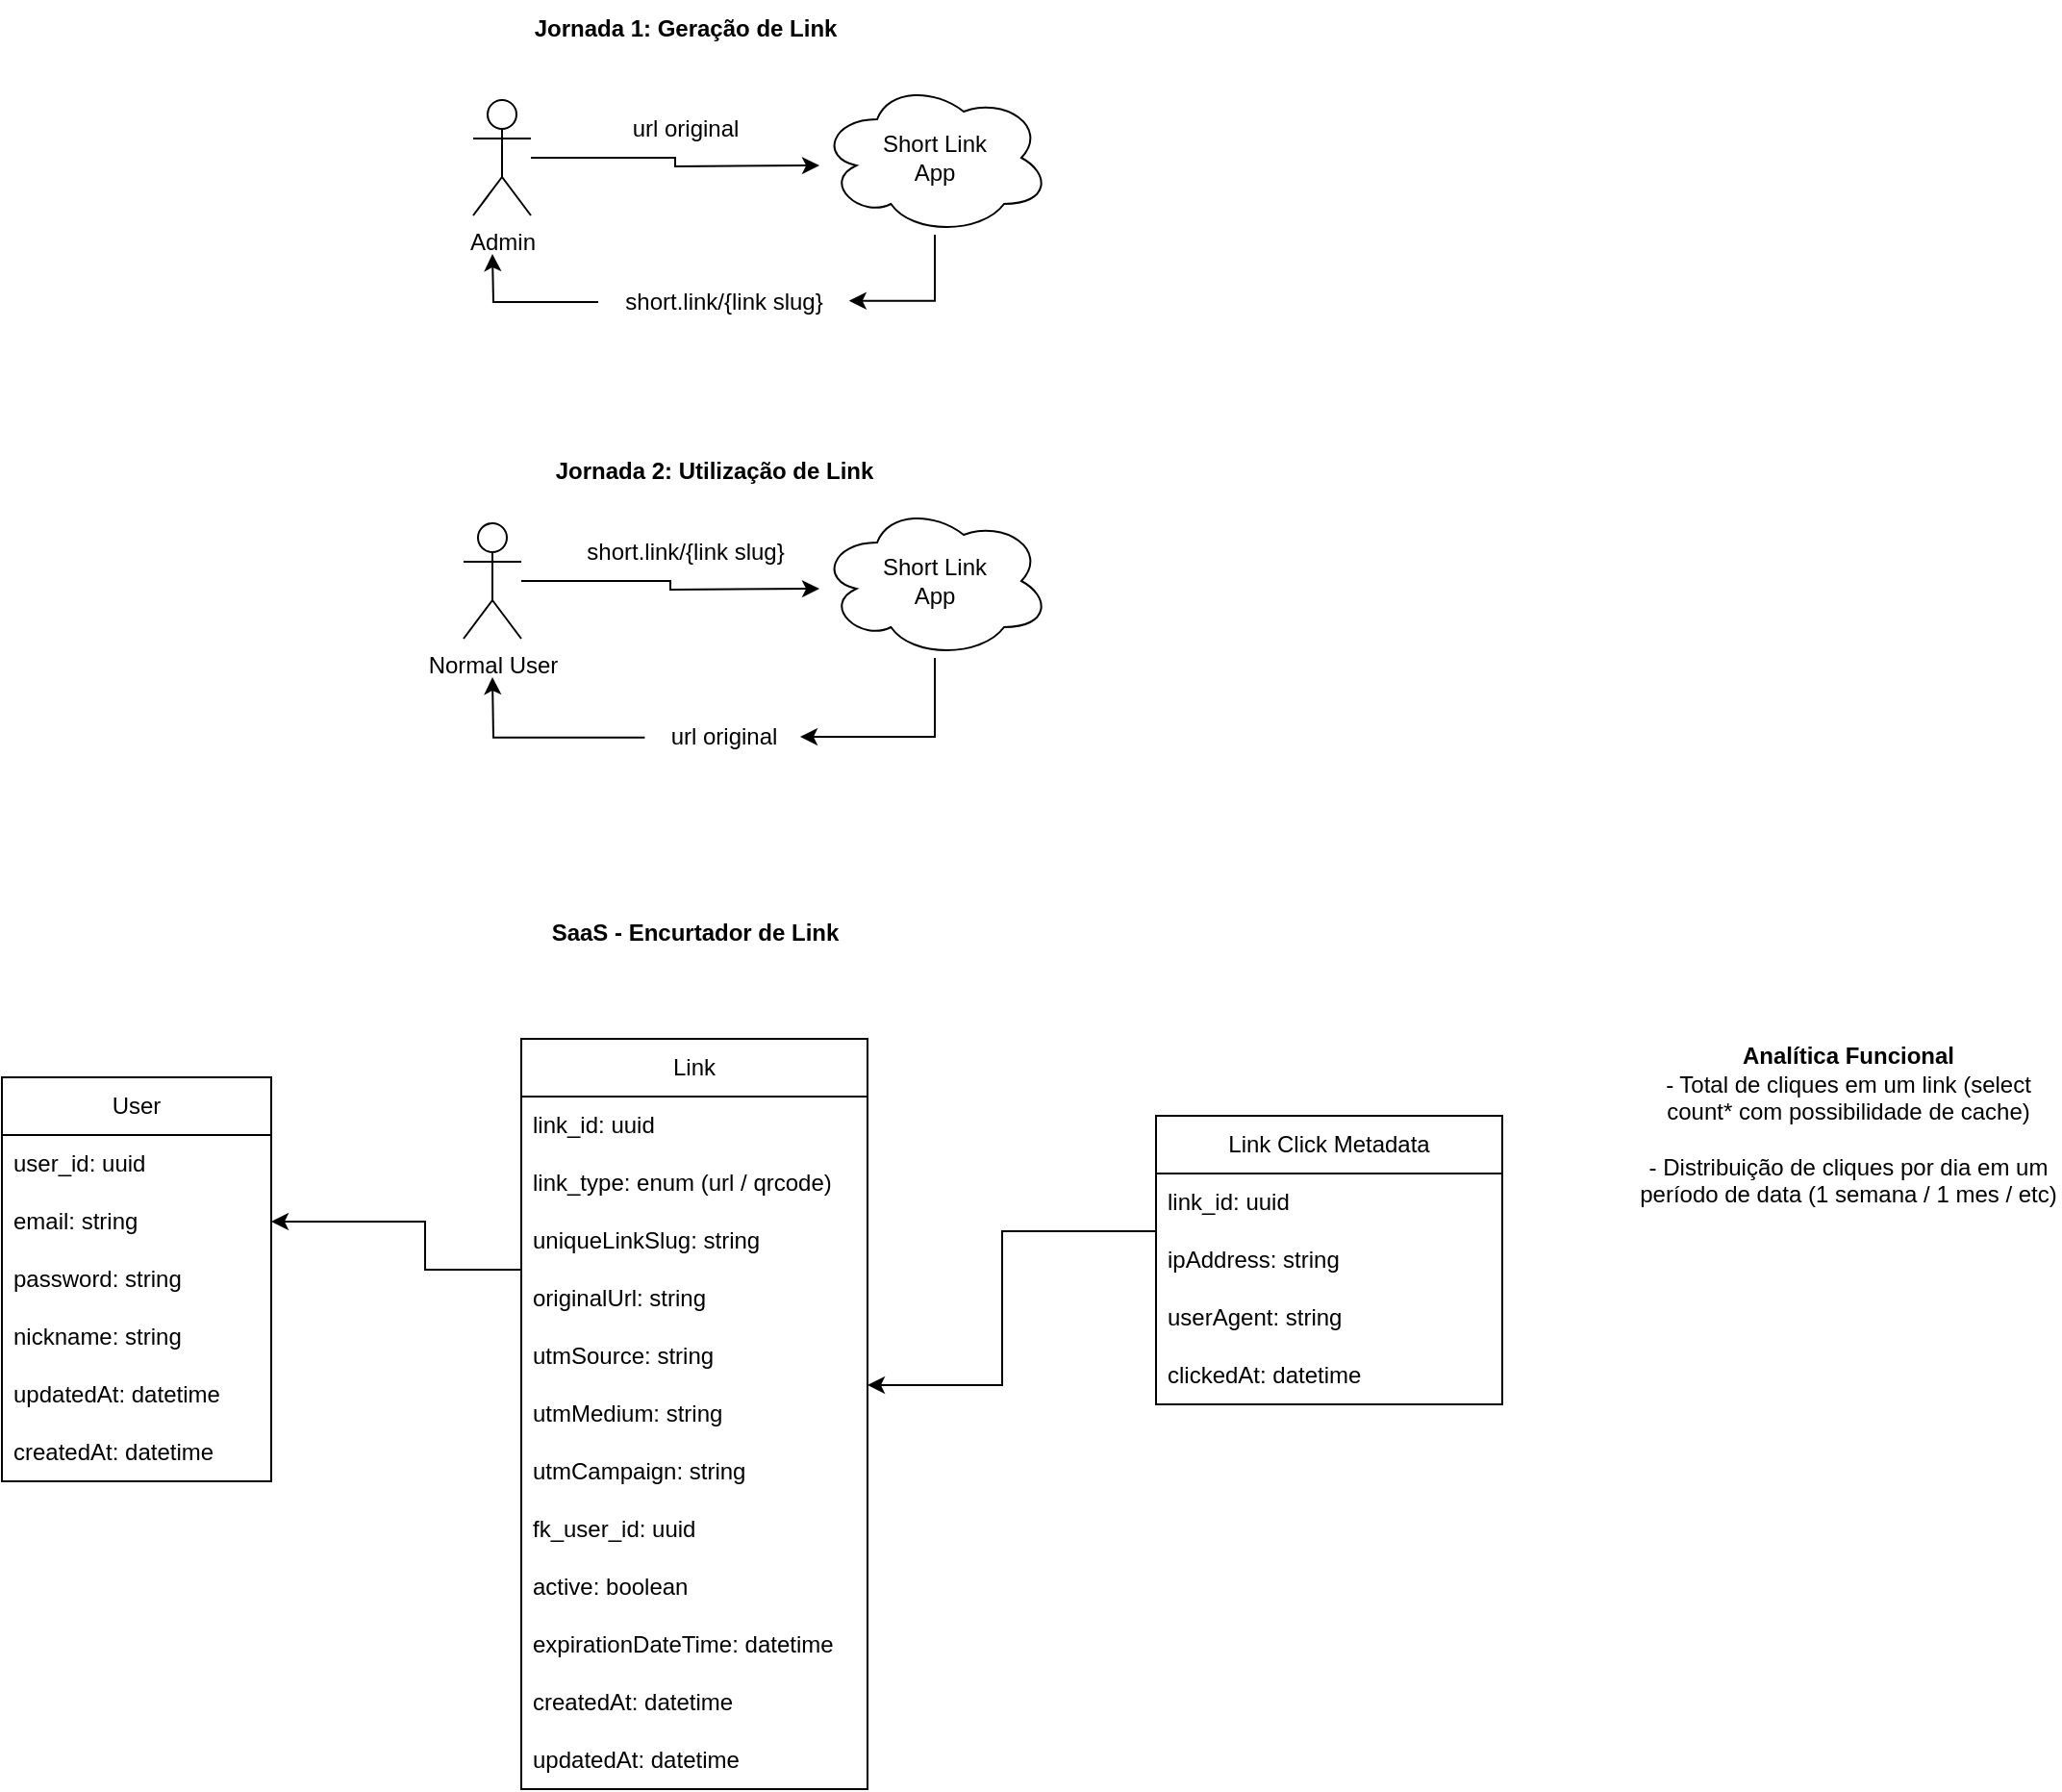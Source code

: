 <mxfile version="24.2.5" type="device" pages="2">
  <diagram name="Entities" id="D0Vt3sk_aAV0w3R8rFnb">
    <mxGraphModel dx="1075" dy="1636" grid="1" gridSize="10" guides="1" tooltips="1" connect="1" arrows="1" fold="1" page="1" pageScale="1" pageWidth="850" pageHeight="1100" math="0" shadow="0">
      <root>
        <mxCell id="0" />
        <mxCell id="1" parent="0" />
        <mxCell id="RAfrC8C_ng3B-LZDRQAI-1" value="User" style="swimlane;fontStyle=0;childLayout=stackLayout;horizontal=1;startSize=30;horizontalStack=0;resizeParent=1;resizeParentMax=0;resizeLast=0;collapsible=1;marginBottom=0;whiteSpace=wrap;html=1;" vertex="1" parent="1">
          <mxGeometry x="120" y="360" width="140" height="210" as="geometry" />
        </mxCell>
        <mxCell id="RAfrC8C_ng3B-LZDRQAI-2" value="user_id: uuid" style="text;strokeColor=none;fillColor=none;align=left;verticalAlign=middle;spacingLeft=4;spacingRight=4;overflow=hidden;points=[[0,0.5],[1,0.5]];portConstraint=eastwest;rotatable=0;whiteSpace=wrap;html=1;" vertex="1" parent="RAfrC8C_ng3B-LZDRQAI-1">
          <mxGeometry y="30" width="140" height="30" as="geometry" />
        </mxCell>
        <mxCell id="RAfrC8C_ng3B-LZDRQAI-3" value="email: string" style="text;strokeColor=none;fillColor=none;align=left;verticalAlign=middle;spacingLeft=4;spacingRight=4;overflow=hidden;points=[[0,0.5],[1,0.5]];portConstraint=eastwest;rotatable=0;whiteSpace=wrap;html=1;" vertex="1" parent="RAfrC8C_ng3B-LZDRQAI-1">
          <mxGeometry y="60" width="140" height="30" as="geometry" />
        </mxCell>
        <mxCell id="RAfrC8C_ng3B-LZDRQAI-4" value="password: string" style="text;strokeColor=none;fillColor=none;align=left;verticalAlign=middle;spacingLeft=4;spacingRight=4;overflow=hidden;points=[[0,0.5],[1,0.5]];portConstraint=eastwest;rotatable=0;whiteSpace=wrap;html=1;" vertex="1" parent="RAfrC8C_ng3B-LZDRQAI-1">
          <mxGeometry y="90" width="140" height="30" as="geometry" />
        </mxCell>
        <mxCell id="RAfrC8C_ng3B-LZDRQAI-13" value="nickname: string" style="text;strokeColor=none;fillColor=none;align=left;verticalAlign=middle;spacingLeft=4;spacingRight=4;overflow=hidden;points=[[0,0.5],[1,0.5]];portConstraint=eastwest;rotatable=0;whiteSpace=wrap;html=1;" vertex="1" parent="RAfrC8C_ng3B-LZDRQAI-1">
          <mxGeometry y="120" width="140" height="30" as="geometry" />
        </mxCell>
        <mxCell id="RAfrC8C_ng3B-LZDRQAI-44" value="updatedAt: datetime" style="text;strokeColor=none;fillColor=none;align=left;verticalAlign=middle;spacingLeft=4;spacingRight=4;overflow=hidden;points=[[0,0.5],[1,0.5]];portConstraint=eastwest;rotatable=0;whiteSpace=wrap;html=1;" vertex="1" parent="RAfrC8C_ng3B-LZDRQAI-1">
          <mxGeometry y="150" width="140" height="30" as="geometry" />
        </mxCell>
        <mxCell id="RAfrC8C_ng3B-LZDRQAI-43" value="createdAt: datetime" style="text;strokeColor=none;fillColor=none;align=left;verticalAlign=middle;spacingLeft=4;spacingRight=4;overflow=hidden;points=[[0,0.5],[1,0.5]];portConstraint=eastwest;rotatable=0;whiteSpace=wrap;html=1;" vertex="1" parent="RAfrC8C_ng3B-LZDRQAI-1">
          <mxGeometry y="180" width="140" height="30" as="geometry" />
        </mxCell>
        <mxCell id="RAfrC8C_ng3B-LZDRQAI-12" value="SaaS - Encurtador de Link" style="text;html=1;align=center;verticalAlign=middle;resizable=0;points=[];autosize=1;strokeColor=none;fillColor=none;fontStyle=1" vertex="1" parent="1">
          <mxGeometry x="400" y="270" width="160" height="30" as="geometry" />
        </mxCell>
        <mxCell id="RAfrC8C_ng3B-LZDRQAI-37" style="edgeStyle=orthogonalEdgeStyle;rounded=0;orthogonalLoop=1;jettySize=auto;html=1;" edge="1" parent="1" source="RAfrC8C_ng3B-LZDRQAI-14" target="RAfrC8C_ng3B-LZDRQAI-1">
          <mxGeometry relative="1" as="geometry">
            <Array as="points">
              <mxPoint x="340" y="460" />
              <mxPoint x="340" y="435" />
            </Array>
          </mxGeometry>
        </mxCell>
        <mxCell id="RAfrC8C_ng3B-LZDRQAI-14" value="Link" style="swimlane;fontStyle=0;childLayout=stackLayout;horizontal=1;startSize=30;horizontalStack=0;resizeParent=1;resizeParentMax=0;resizeLast=0;collapsible=1;marginBottom=0;whiteSpace=wrap;html=1;" vertex="1" parent="1">
          <mxGeometry x="390" y="340" width="180" height="390" as="geometry" />
        </mxCell>
        <mxCell id="RAfrC8C_ng3B-LZDRQAI-15" value="link_id: uuid" style="text;strokeColor=none;fillColor=none;align=left;verticalAlign=middle;spacingLeft=4;spacingRight=4;overflow=hidden;points=[[0,0.5],[1,0.5]];portConstraint=eastwest;rotatable=0;whiteSpace=wrap;html=1;" vertex="1" parent="RAfrC8C_ng3B-LZDRQAI-14">
          <mxGeometry y="30" width="180" height="30" as="geometry" />
        </mxCell>
        <mxCell id="RAfrC8C_ng3B-LZDRQAI-39" value="link_type: enum (url / qrcode)" style="text;strokeColor=none;fillColor=none;align=left;verticalAlign=middle;spacingLeft=4;spacingRight=4;overflow=hidden;points=[[0,0.5],[1,0.5]];portConstraint=eastwest;rotatable=0;whiteSpace=wrap;html=1;" vertex="1" parent="RAfrC8C_ng3B-LZDRQAI-14">
          <mxGeometry y="60" width="180" height="30" as="geometry" />
        </mxCell>
        <mxCell id="RAfrC8C_ng3B-LZDRQAI-71" value="uniqueLinkSlug: string" style="text;strokeColor=none;fillColor=none;align=left;verticalAlign=middle;spacingLeft=4;spacingRight=4;overflow=hidden;points=[[0,0.5],[1,0.5]];portConstraint=eastwest;rotatable=0;whiteSpace=wrap;html=1;" vertex="1" parent="RAfrC8C_ng3B-LZDRQAI-14">
          <mxGeometry y="90" width="180" height="30" as="geometry" />
        </mxCell>
        <mxCell id="RAfrC8C_ng3B-LZDRQAI-16" value="originalUrl: string" style="text;strokeColor=none;fillColor=none;align=left;verticalAlign=middle;spacingLeft=4;spacingRight=4;overflow=hidden;points=[[0,0.5],[1,0.5]];portConstraint=eastwest;rotatable=0;whiteSpace=wrap;html=1;" vertex="1" parent="RAfrC8C_ng3B-LZDRQAI-14">
          <mxGeometry y="120" width="180" height="30" as="geometry" />
        </mxCell>
        <mxCell id="RAfrC8C_ng3B-LZDRQAI-17" value="utmSource: string" style="text;strokeColor=none;fillColor=none;align=left;verticalAlign=middle;spacingLeft=4;spacingRight=4;overflow=hidden;points=[[0,0.5],[1,0.5]];portConstraint=eastwest;rotatable=0;whiteSpace=wrap;html=1;" vertex="1" parent="RAfrC8C_ng3B-LZDRQAI-14">
          <mxGeometry y="150" width="180" height="30" as="geometry" />
        </mxCell>
        <mxCell id="RAfrC8C_ng3B-LZDRQAI-18" value="utmMedium: string" style="text;strokeColor=none;fillColor=none;align=left;verticalAlign=middle;spacingLeft=4;spacingRight=4;overflow=hidden;points=[[0,0.5],[1,0.5]];portConstraint=eastwest;rotatable=0;whiteSpace=wrap;html=1;" vertex="1" parent="RAfrC8C_ng3B-LZDRQAI-14">
          <mxGeometry y="180" width="180" height="30" as="geometry" />
        </mxCell>
        <mxCell id="RAfrC8C_ng3B-LZDRQAI-26" value="utmCampaign: string" style="text;strokeColor=none;fillColor=none;align=left;verticalAlign=middle;spacingLeft=4;spacingRight=4;overflow=hidden;points=[[0,0.5],[1,0.5]];portConstraint=eastwest;rotatable=0;whiteSpace=wrap;html=1;" vertex="1" parent="RAfrC8C_ng3B-LZDRQAI-14">
          <mxGeometry y="210" width="180" height="30" as="geometry" />
        </mxCell>
        <mxCell id="RAfrC8C_ng3B-LZDRQAI-36" value="fk_user_id: uuid" style="text;strokeColor=none;fillColor=none;align=left;verticalAlign=middle;spacingLeft=4;spacingRight=4;overflow=hidden;points=[[0,0.5],[1,0.5]];portConstraint=eastwest;rotatable=0;whiteSpace=wrap;html=1;" vertex="1" parent="RAfrC8C_ng3B-LZDRQAI-14">
          <mxGeometry y="240" width="180" height="30" as="geometry" />
        </mxCell>
        <mxCell id="RAfrC8C_ng3B-LZDRQAI-38" value="active: boolean" style="text;strokeColor=none;fillColor=none;align=left;verticalAlign=middle;spacingLeft=4;spacingRight=4;overflow=hidden;points=[[0,0.5],[1,0.5]];portConstraint=eastwest;rotatable=0;whiteSpace=wrap;html=1;" vertex="1" parent="RAfrC8C_ng3B-LZDRQAI-14">
          <mxGeometry y="270" width="180" height="30" as="geometry" />
        </mxCell>
        <mxCell id="RAfrC8C_ng3B-LZDRQAI-40" value="expirationDateTime: datetime" style="text;strokeColor=none;fillColor=none;align=left;verticalAlign=middle;spacingLeft=4;spacingRight=4;overflow=hidden;points=[[0,0.5],[1,0.5]];portConstraint=eastwest;rotatable=0;whiteSpace=wrap;html=1;" vertex="1" parent="RAfrC8C_ng3B-LZDRQAI-14">
          <mxGeometry y="300" width="180" height="30" as="geometry" />
        </mxCell>
        <mxCell id="RAfrC8C_ng3B-LZDRQAI-41" value="createdAt: datetime" style="text;strokeColor=none;fillColor=none;align=left;verticalAlign=middle;spacingLeft=4;spacingRight=4;overflow=hidden;points=[[0,0.5],[1,0.5]];portConstraint=eastwest;rotatable=0;whiteSpace=wrap;html=1;" vertex="1" parent="RAfrC8C_ng3B-LZDRQAI-14">
          <mxGeometry y="330" width="180" height="30" as="geometry" />
        </mxCell>
        <mxCell id="RAfrC8C_ng3B-LZDRQAI-42" value="updatedAt: datetime" style="text;strokeColor=none;fillColor=none;align=left;verticalAlign=middle;spacingLeft=4;spacingRight=4;overflow=hidden;points=[[0,0.5],[1,0.5]];portConstraint=eastwest;rotatable=0;whiteSpace=wrap;html=1;" vertex="1" parent="RAfrC8C_ng3B-LZDRQAI-14">
          <mxGeometry y="360" width="180" height="30" as="geometry" />
        </mxCell>
        <mxCell id="RAfrC8C_ng3B-LZDRQAI-19" value="Admin" style="shape=umlActor;verticalLabelPosition=bottom;verticalAlign=top;html=1;outlineConnect=0;" vertex="1" parent="1">
          <mxGeometry x="365" y="-148" width="30" height="60" as="geometry" />
        </mxCell>
        <mxCell id="RAfrC8C_ng3B-LZDRQAI-24" style="edgeStyle=orthogonalEdgeStyle;rounded=0;orthogonalLoop=1;jettySize=auto;html=1;entryX=1.003;entryY=0.479;entryDx=0;entryDy=0;entryPerimeter=0;" edge="1" parent="1" source="RAfrC8C_ng3B-LZDRQAI-20" target="RAfrC8C_ng3B-LZDRQAI-22">
          <mxGeometry relative="1" as="geometry" />
        </mxCell>
        <mxCell id="RAfrC8C_ng3B-LZDRQAI-20" value="Short Link&lt;div&gt;App&lt;/div&gt;" style="ellipse;shape=cloud;whiteSpace=wrap;html=1;" vertex="1" parent="1">
          <mxGeometry x="545" y="-158" width="120" height="80" as="geometry" />
        </mxCell>
        <mxCell id="RAfrC8C_ng3B-LZDRQAI-21" style="edgeStyle=orthogonalEdgeStyle;rounded=0;orthogonalLoop=1;jettySize=auto;html=1;" edge="1" parent="1" source="RAfrC8C_ng3B-LZDRQAI-19">
          <mxGeometry relative="1" as="geometry">
            <mxPoint x="545" y="-114" as="targetPoint" />
          </mxGeometry>
        </mxCell>
        <mxCell id="RAfrC8C_ng3B-LZDRQAI-25" style="edgeStyle=orthogonalEdgeStyle;rounded=0;orthogonalLoop=1;jettySize=auto;html=1;" edge="1" parent="1" source="RAfrC8C_ng3B-LZDRQAI-22">
          <mxGeometry relative="1" as="geometry">
            <mxPoint x="375" y="-68" as="targetPoint" />
          </mxGeometry>
        </mxCell>
        <mxCell id="RAfrC8C_ng3B-LZDRQAI-22" value="short.link/{link slug}" style="text;html=1;align=center;verticalAlign=middle;resizable=0;points=[];autosize=1;strokeColor=none;fillColor=none;" vertex="1" parent="1">
          <mxGeometry x="430" y="-58" width="130" height="30" as="geometry" />
        </mxCell>
        <mxCell id="RAfrC8C_ng3B-LZDRQAI-23" value="url original" style="text;html=1;align=center;verticalAlign=middle;resizable=0;points=[];autosize=1;strokeColor=none;fillColor=none;" vertex="1" parent="1">
          <mxGeometry x="435" y="-148" width="80" height="30" as="geometry" />
        </mxCell>
        <mxCell id="RAfrC8C_ng3B-LZDRQAI-45" value="&lt;b&gt;Jornada 1: Geração de Link&lt;/b&gt;" style="text;html=1;align=center;verticalAlign=middle;resizable=0;points=[];autosize=1;strokeColor=none;fillColor=none;" vertex="1" parent="1">
          <mxGeometry x="385" y="-200" width="180" height="30" as="geometry" />
        </mxCell>
        <mxCell id="RAfrC8C_ng3B-LZDRQAI-46" value="Normal User" style="shape=umlActor;verticalLabelPosition=bottom;verticalAlign=top;html=1;outlineConnect=0;" vertex="1" parent="1">
          <mxGeometry x="360" y="72" width="30" height="60" as="geometry" />
        </mxCell>
        <mxCell id="RAfrC8C_ng3B-LZDRQAI-47" style="edgeStyle=orthogonalEdgeStyle;rounded=0;orthogonalLoop=1;jettySize=auto;html=1;" edge="1" parent="1" source="RAfrC8C_ng3B-LZDRQAI-48" target="RAfrC8C_ng3B-LZDRQAI-51">
          <mxGeometry relative="1" as="geometry">
            <mxPoint x="580.51" y="176.37" as="targetPoint" />
            <Array as="points">
              <mxPoint x="605" y="183" />
            </Array>
          </mxGeometry>
        </mxCell>
        <mxCell id="RAfrC8C_ng3B-LZDRQAI-48" value="Short Link&lt;div&gt;App&lt;/div&gt;" style="ellipse;shape=cloud;whiteSpace=wrap;html=1;" vertex="1" parent="1">
          <mxGeometry x="545" y="62" width="120" height="80" as="geometry" />
        </mxCell>
        <mxCell id="RAfrC8C_ng3B-LZDRQAI-49" style="edgeStyle=orthogonalEdgeStyle;rounded=0;orthogonalLoop=1;jettySize=auto;html=1;" edge="1" parent="1" source="RAfrC8C_ng3B-LZDRQAI-46">
          <mxGeometry relative="1" as="geometry">
            <mxPoint x="545" y="106" as="targetPoint" />
          </mxGeometry>
        </mxCell>
        <mxCell id="RAfrC8C_ng3B-LZDRQAI-50" style="edgeStyle=orthogonalEdgeStyle;rounded=0;orthogonalLoop=1;jettySize=auto;html=1;exitX=-0.01;exitY=0.514;exitDx=0;exitDy=0;exitPerimeter=0;" edge="1" parent="1" source="RAfrC8C_ng3B-LZDRQAI-51">
          <mxGeometry relative="1" as="geometry">
            <mxPoint x="375" y="152" as="targetPoint" />
            <mxPoint x="410" y="177" as="sourcePoint" />
          </mxGeometry>
        </mxCell>
        <mxCell id="RAfrC8C_ng3B-LZDRQAI-51" value="url original" style="text;html=1;align=center;verticalAlign=middle;resizable=0;points=[];autosize=1;strokeColor=none;fillColor=none;" vertex="1" parent="1">
          <mxGeometry x="455" y="168" width="80" height="30" as="geometry" />
        </mxCell>
        <mxCell id="RAfrC8C_ng3B-LZDRQAI-52" value="short.link/{link slug}" style="text;html=1;align=center;verticalAlign=middle;resizable=0;points=[];autosize=1;strokeColor=none;fillColor=none;" vertex="1" parent="1">
          <mxGeometry x="410" y="72" width="130" height="30" as="geometry" />
        </mxCell>
        <mxCell id="RAfrC8C_ng3B-LZDRQAI-53" value="&lt;b&gt;Jornada 2: Utilização de Link&lt;/b&gt;" style="text;html=1;align=center;verticalAlign=middle;resizable=0;points=[];autosize=1;strokeColor=none;fillColor=none;" vertex="1" parent="1">
          <mxGeometry x="395" y="30" width="190" height="30" as="geometry" />
        </mxCell>
        <mxCell id="RAfrC8C_ng3B-LZDRQAI-68" style="edgeStyle=orthogonalEdgeStyle;rounded=0;orthogonalLoop=1;jettySize=auto;html=1;" edge="1" parent="1" source="RAfrC8C_ng3B-LZDRQAI-56" target="RAfrC8C_ng3B-LZDRQAI-14">
          <mxGeometry relative="1" as="geometry">
            <Array as="points">
              <mxPoint x="640" y="440" />
              <mxPoint x="640" y="520" />
            </Array>
          </mxGeometry>
        </mxCell>
        <mxCell id="RAfrC8C_ng3B-LZDRQAI-56" value="Link Click Metadata" style="swimlane;fontStyle=0;childLayout=stackLayout;horizontal=1;startSize=30;horizontalStack=0;resizeParent=1;resizeParentMax=0;resizeLast=0;collapsible=1;marginBottom=0;whiteSpace=wrap;html=1;" vertex="1" parent="1">
          <mxGeometry x="720" y="380" width="180" height="150" as="geometry" />
        </mxCell>
        <mxCell id="RAfrC8C_ng3B-LZDRQAI-57" value="link_id: uuid" style="text;strokeColor=none;fillColor=none;align=left;verticalAlign=middle;spacingLeft=4;spacingRight=4;overflow=hidden;points=[[0,0.5],[1,0.5]];portConstraint=eastwest;rotatable=0;whiteSpace=wrap;html=1;" vertex="1" parent="RAfrC8C_ng3B-LZDRQAI-56">
          <mxGeometry y="30" width="180" height="30" as="geometry" />
        </mxCell>
        <mxCell id="RAfrC8C_ng3B-LZDRQAI-65" value="ipAddress: string" style="text;strokeColor=none;fillColor=none;align=left;verticalAlign=middle;spacingLeft=4;spacingRight=4;overflow=hidden;points=[[0,0.5],[1,0.5]];portConstraint=eastwest;rotatable=0;whiteSpace=wrap;html=1;" vertex="1" parent="RAfrC8C_ng3B-LZDRQAI-56">
          <mxGeometry y="60" width="180" height="30" as="geometry" />
        </mxCell>
        <mxCell id="RAfrC8C_ng3B-LZDRQAI-70" value="userAgent: string" style="text;strokeColor=none;fillColor=none;align=left;verticalAlign=middle;spacingLeft=4;spacingRight=4;overflow=hidden;points=[[0,0.5],[1,0.5]];portConstraint=eastwest;rotatable=0;whiteSpace=wrap;html=1;" vertex="1" parent="RAfrC8C_ng3B-LZDRQAI-56">
          <mxGeometry y="90" width="180" height="30" as="geometry" />
        </mxCell>
        <mxCell id="RAfrC8C_ng3B-LZDRQAI-66" value="clickedAt: datetime" style="text;strokeColor=none;fillColor=none;align=left;verticalAlign=middle;spacingLeft=4;spacingRight=4;overflow=hidden;points=[[0,0.5],[1,0.5]];portConstraint=eastwest;rotatable=0;whiteSpace=wrap;html=1;" vertex="1" parent="RAfrC8C_ng3B-LZDRQAI-56">
          <mxGeometry y="120" width="180" height="30" as="geometry" />
        </mxCell>
        <mxCell id="RAfrC8C_ng3B-LZDRQAI-69" value="&lt;b&gt;Analítica Funcional&lt;/b&gt;&lt;div&gt;- Total de cliques em um link (select count* com possibilidade de cache)&lt;/div&gt;&lt;div&gt;&lt;br&gt;&lt;/div&gt;&lt;div&gt;- Distribuição de cliques por dia em um período de data (1 semana / 1 mes / etc)&lt;/div&gt;" style="text;strokeColor=none;align=center;fillColor=none;html=1;verticalAlign=middle;whiteSpace=wrap;rounded=0;" vertex="1" parent="1">
          <mxGeometry x="970" y="340" width="220" height="90" as="geometry" />
        </mxCell>
      </root>
    </mxGraphModel>
  </diagram>
  <diagram id="RdqyUMrz5SGAAePA0t1W" name="AWS">
    <mxGraphModel dx="890" dy="443" grid="1" gridSize="10" guides="1" tooltips="1" connect="1" arrows="1" fold="1" page="1" pageScale="1" pageWidth="850" pageHeight="1100" math="0" shadow="0">
      <root>
        <mxCell id="0" />
        <mxCell id="1" parent="0" />
        <mxCell id="fyAHRvlndzVkZ6DGR3sf-1" value="Aplicação é Heavy Write ou Heavy Read?&lt;div&gt;&lt;b&gt;R: Heavy Read&lt;/b&gt;&lt;/div&gt;" style="text;html=1;align=left;verticalAlign=middle;resizable=0;points=[];autosize=1;strokeColor=none;fillColor=none;" vertex="1" parent="1">
          <mxGeometry x="260" y="80" width="250" height="40" as="geometry" />
        </mxCell>
        <mxCell id="w0QH7csucHk5M4Zi2Mu2-1" value="Padrão de acesso é regular ou esporádico?&lt;div&gt;&lt;b&gt;R: Esporádico&lt;/b&gt;&lt;/div&gt;" style="text;html=1;align=left;verticalAlign=middle;resizable=0;points=[];autosize=1;strokeColor=none;fillColor=none;" vertex="1" parent="1">
          <mxGeometry x="260" y="130" width="260" height="40" as="geometry" />
        </mxCell>
        <mxCell id="w0QH7csucHk5M4Zi2Mu2-2" value="&lt;b&gt;Serverless com Java&lt;/b&gt;&lt;div&gt;Riscos:&lt;/div&gt;&lt;div&gt;Cold Start 3s&lt;/div&gt;&lt;div&gt;&lt;br&gt;&lt;/div&gt;&lt;div&gt;Alternativa é usar a compilação nativa Java para ter um baixo cold start (Quarkus?)&lt;/div&gt;&lt;div&gt;&lt;br&gt;&lt;/div&gt;&lt;div&gt;&lt;b&gt;R: Spring Boot&lt;/b&gt;&lt;/div&gt;" style="text;html=1;align=left;verticalAlign=middle;resizable=0;points=[];autosize=1;strokeColor=none;fillColor=none;" vertex="1" parent="1">
          <mxGeometry x="260" y="180" width="470" height="110" as="geometry" />
        </mxCell>
        <mxCell id="w0QH7csucHk5M4Zi2Mu2-3" value="JIT - Just in Time - jar" style="text;html=1;align=center;verticalAlign=middle;resizable=0;points=[];autosize=1;strokeColor=none;fillColor=none;" vertex="1" parent="1">
          <mxGeometry x="650" y="120" width="140" height="30" as="geometry" />
        </mxCell>
        <mxCell id="w0QH7csucHk5M4Zi2Mu2-4" value="AOT - Ahead of Time - binary" style="text;html=1;align=center;verticalAlign=middle;resizable=0;points=[];autosize=1;strokeColor=none;fillColor=none;" vertex="1" parent="1">
          <mxGeometry x="650" y="100" width="180" height="30" as="geometry" />
        </mxCell>
      </root>
    </mxGraphModel>
  </diagram>
</mxfile>
